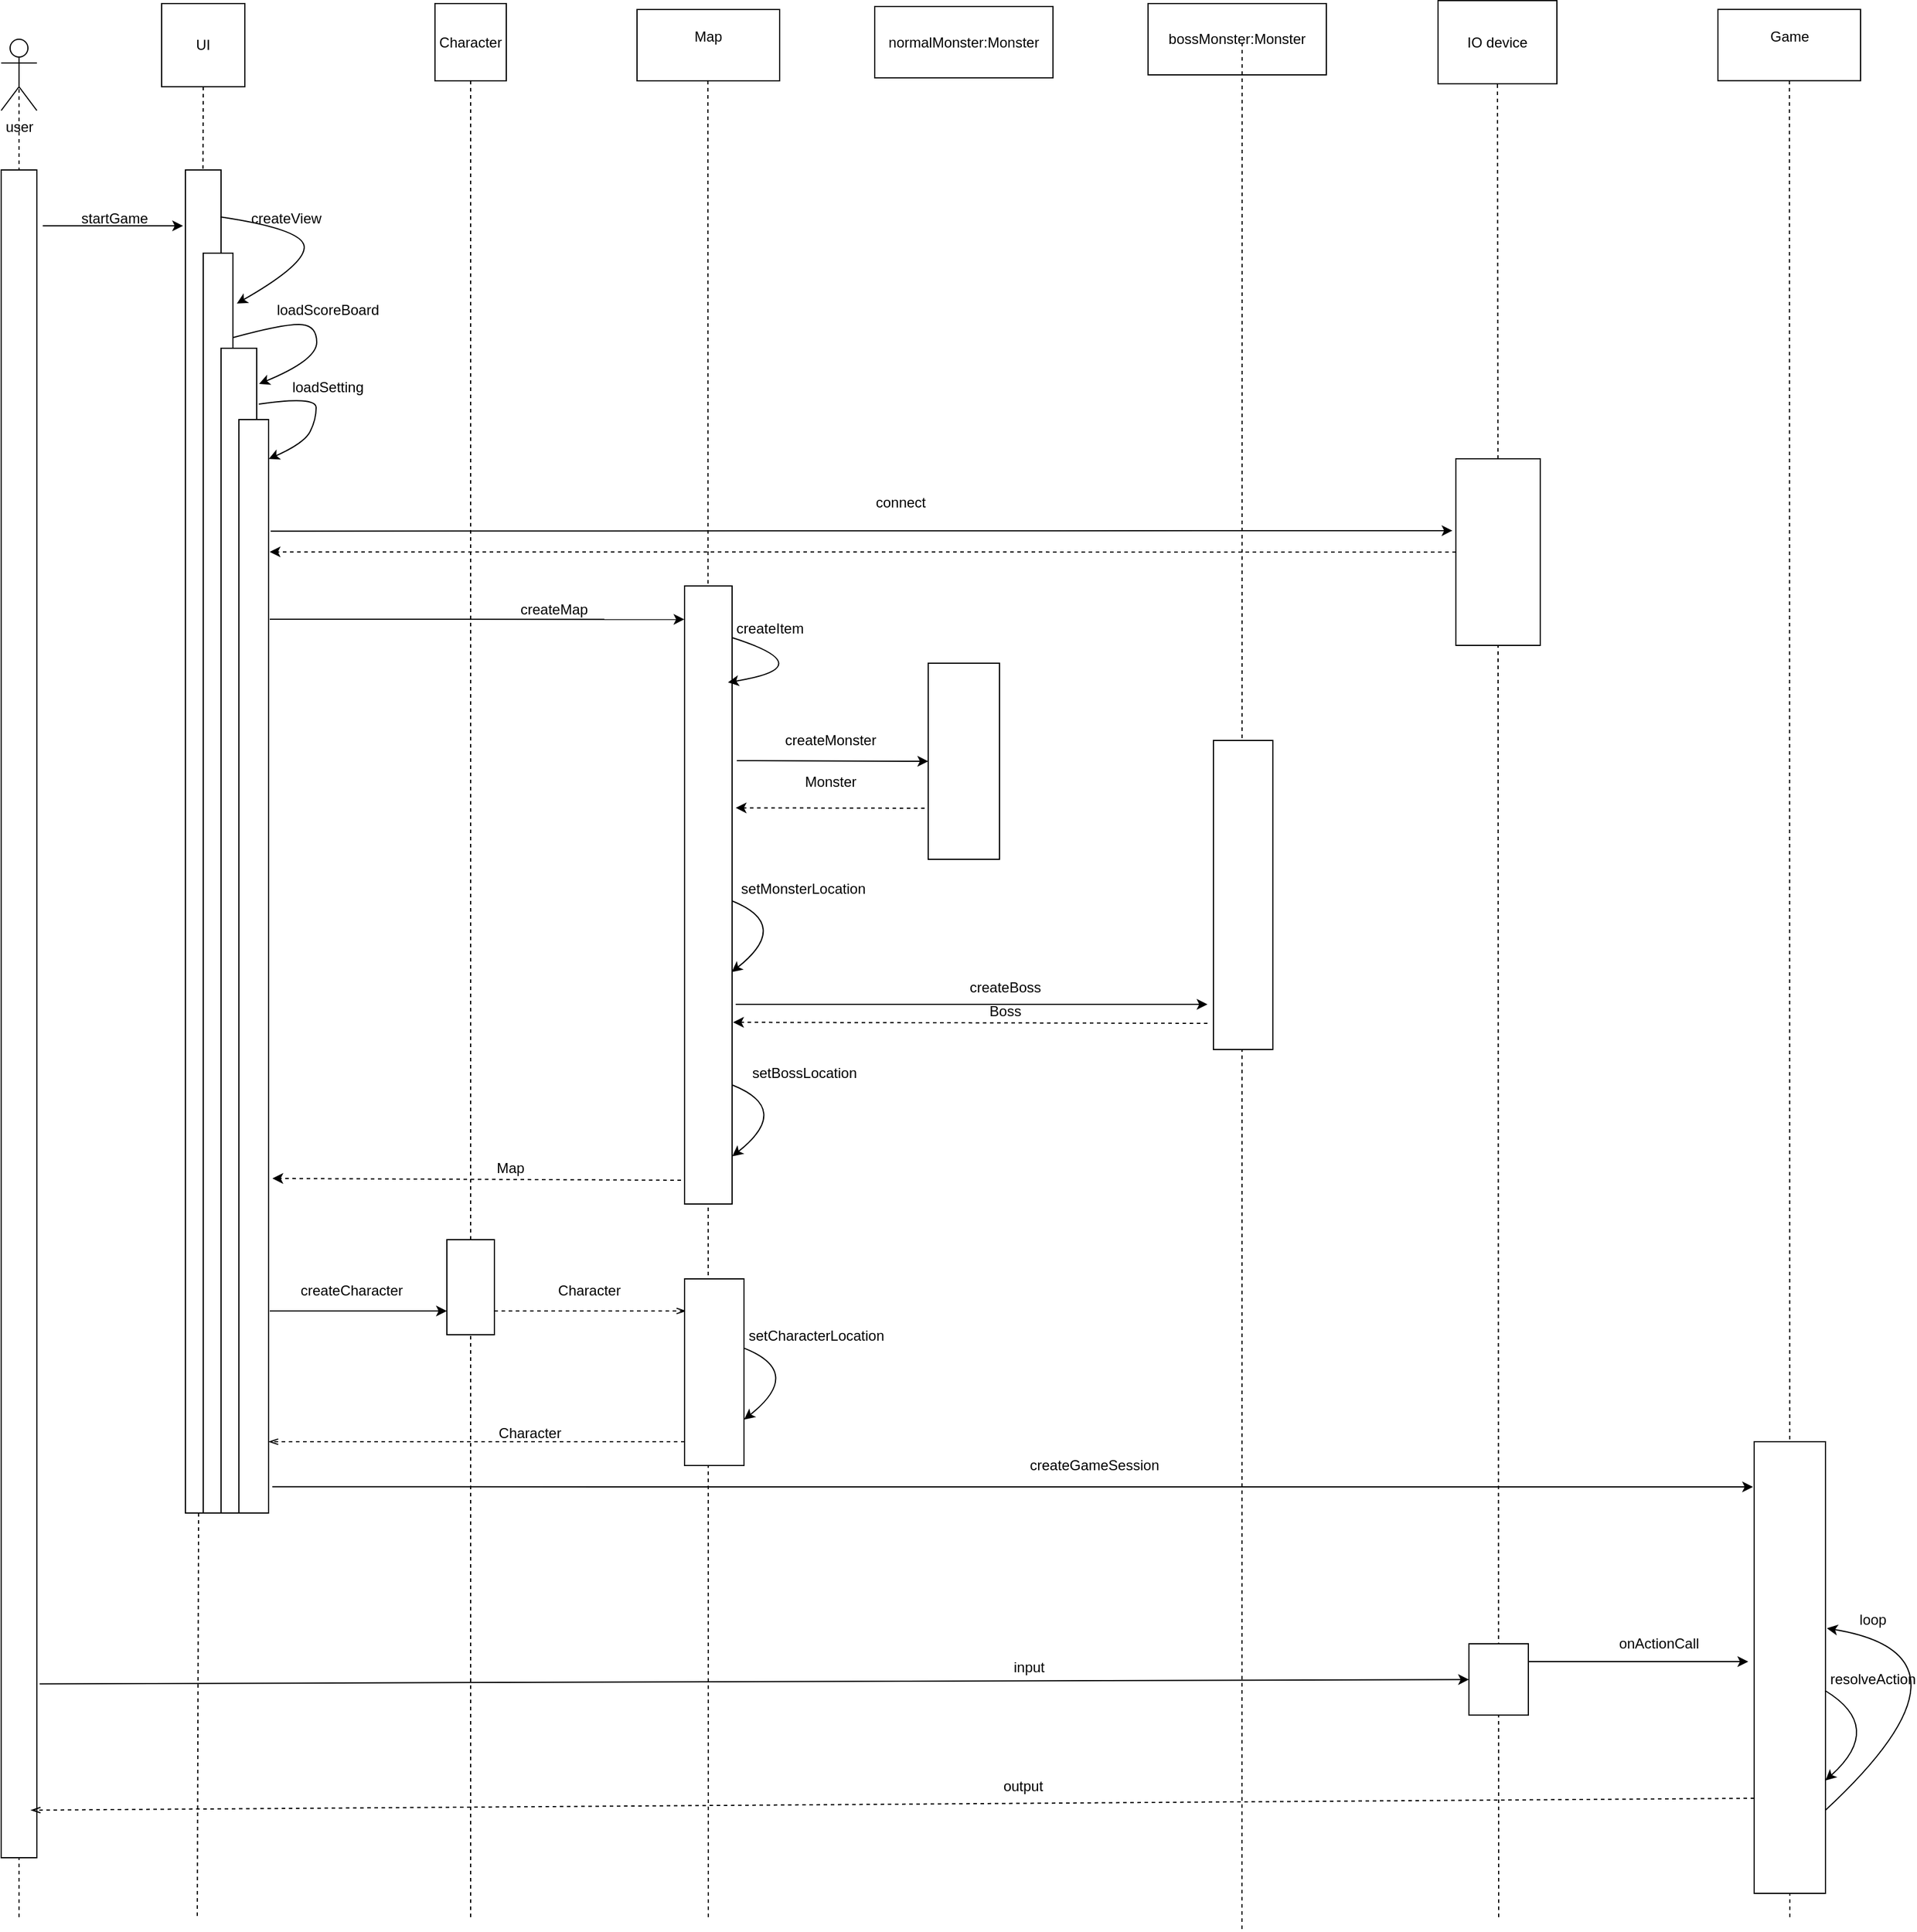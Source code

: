 <mxfile version="10.6.7" type="github"><diagram id="hTlQb_NG7Mh7uvKt4xIB" name="Page-1"><mxGraphModel dx="1612" dy="830" grid="1" gridSize="10" guides="1" tooltips="1" connect="1" arrows="1" fold="1" page="1" pageScale="1" pageWidth="3300" pageHeight="4681" math="0" shadow="0"><root><mxCell id="0"/><mxCell id="1" parent="0"/><mxCell id="3sBQPEbIeyytxydoqSyV-14" value="" style="endArrow=none;dashed=1;html=1;exitX=0.5;exitY=0.5;exitDx=0;exitDy=0;exitPerimeter=0;" edge="1" parent="1"><mxGeometry width="50" height="50" relative="1" as="geometry"><mxPoint x="315" y="100" as="sourcePoint"/><mxPoint x="310" y="1640" as="targetPoint"/></mxGeometry></mxCell><mxCell id="3sBQPEbIeyytxydoqSyV-40" value="" style="endArrow=none;dashed=1;html=1;strokeColor=#000000;entryX=0.5;entryY=1;entryDx=0;entryDy=0;" edge="1" parent="1" source="3sBQPEbIeyytxydoqSyV-41" target="3sBQPEbIeyytxydoqSyV-39"><mxGeometry width="50" height="50" relative="1" as="geometry"><mxPoint x="540" y="1459.048" as="sourcePoint"/><mxPoint x="260" y="540" as="targetPoint"/></mxGeometry></mxCell><mxCell id="3sBQPEbIeyytxydoqSyV-1" value="user&lt;br&gt;" style="shape=umlActor;verticalLabelPosition=bottom;labelBackgroundColor=#ffffff;verticalAlign=top;html=1;outlineConnect=0;" vertex="1" parent="1"><mxGeometry x="145" y="60" width="30" height="60" as="geometry"/></mxCell><mxCell id="3sBQPEbIeyytxydoqSyV-8" value="" style="rounded=0;whiteSpace=wrap;html=1;" vertex="1" parent="1"><mxGeometry x="145" y="170" width="30" height="1420" as="geometry"/></mxCell><mxCell id="3sBQPEbIeyytxydoqSyV-11" value="" style="endArrow=none;dashed=1;html=1;entryX=0.5;entryY=0;entryDx=0;entryDy=0;exitX=0.5;exitY=0.5;exitDx=0;exitDy=0;exitPerimeter=0;" edge="1" parent="1" source="3sBQPEbIeyytxydoqSyV-1" target="3sBQPEbIeyytxydoqSyV-8"><mxGeometry width="50" height="50" relative="1" as="geometry"><mxPoint x="110" y="140" as="sourcePoint"/><mxPoint x="200" y="480" as="targetPoint"/></mxGeometry></mxCell><mxCell id="3sBQPEbIeyytxydoqSyV-12" value="UI" style="whiteSpace=wrap;html=1;aspect=fixed;" vertex="1" parent="1"><mxGeometry x="280" y="30" width="70" height="70" as="geometry"/></mxCell><mxCell id="3sBQPEbIeyytxydoqSyV-13" value="" style="rounded=0;whiteSpace=wrap;html=1;" vertex="1" parent="1"><mxGeometry x="300" y="170" width="30" height="1130" as="geometry"/></mxCell><mxCell id="3sBQPEbIeyytxydoqSyV-15" value="" style="endArrow=classic;html=1;" edge="1" parent="1"><mxGeometry width="50" height="50" relative="1" as="geometry"><mxPoint x="180" y="217" as="sourcePoint"/><mxPoint x="298" y="217" as="targetPoint"/></mxGeometry></mxCell><mxCell id="3sBQPEbIeyytxydoqSyV-17" value="startGame&lt;br&gt;&lt;br&gt;" style="text;html=1;strokeColor=none;fillColor=none;align=center;verticalAlign=middle;whiteSpace=wrap;rounded=0;" vertex="1" parent="1"><mxGeometry x="210" y="208" width="61" height="20" as="geometry"/></mxCell><mxCell id="3sBQPEbIeyytxydoqSyV-18" value="" style="rounded=0;whiteSpace=wrap;html=1;" vertex="1" parent="1"><mxGeometry x="315" y="240" width="25" height="1060" as="geometry"/></mxCell><mxCell id="3sBQPEbIeyytxydoqSyV-19" value="" style="endArrow=classic;html=1;entryX=1.13;entryY=0.04;entryDx=0;entryDy=0;entryPerimeter=0;targetPerimeterSpacing=1;strokeColor=#000000;curved=1;exitX=0.979;exitY=0.035;exitDx=0;exitDy=0;exitPerimeter=0;" edge="1" parent="1" source="3sBQPEbIeyytxydoqSyV-13" target="3sBQPEbIeyytxydoqSyV-18"><mxGeometry width="50" height="50" relative="1" as="geometry"><mxPoint x="470" y="278" as="sourcePoint"/><mxPoint x="520" y="228" as="targetPoint"/><Array as="points"><mxPoint x="400" y="220"/><mxPoint x="400" y="250"/></Array></mxGeometry></mxCell><mxCell id="3sBQPEbIeyytxydoqSyV-20" value="createView&lt;br&gt;&lt;br&gt;" style="text;html=1;strokeColor=none;fillColor=none;align=center;verticalAlign=middle;whiteSpace=wrap;rounded=0;" vertex="1" parent="1"><mxGeometry x="350" y="208" width="70" height="20" as="geometry"/></mxCell><mxCell id="3sBQPEbIeyytxydoqSyV-21" value="" style="endArrow=classic;html=1;exitX=0.989;exitY=0.21;exitDx=0;exitDy=0;exitPerimeter=0;curved=1;" edge="1" parent="1"><mxGeometry width="50" height="50" relative="1" as="geometry"><mxPoint x="340.167" y="311" as="sourcePoint"/><mxPoint x="362" y="350" as="targetPoint"/><Array as="points"><mxPoint x="380.5" y="300"/><mxPoint x="410.5" y="300"/><mxPoint x="410.5" y="330"/></Array></mxGeometry></mxCell><mxCell id="3sBQPEbIeyytxydoqSyV-26" value="" style="rounded=0;whiteSpace=wrap;html=1;" vertex="1" parent="1"><mxGeometry x="330" y="320" width="30" height="980" as="geometry"/></mxCell><mxCell id="3sBQPEbIeyytxydoqSyV-27" value="loadSetting&lt;br&gt;&lt;br&gt;" style="text;html=1;strokeColor=none;fillColor=none;align=center;verticalAlign=middle;whiteSpace=wrap;rounded=0;" vertex="1" parent="1"><mxGeometry x="355" y="350" width="130" height="20" as="geometry"/></mxCell><mxCell id="3sBQPEbIeyytxydoqSyV-33" value="" style="rounded=0;whiteSpace=wrap;html=1;" vertex="1" parent="1"><mxGeometry x="345" y="380" width="25" height="920" as="geometry"/></mxCell><mxCell id="3sBQPEbIeyytxydoqSyV-35" value="" style="endArrow=classic;html=1;strokeColor=#000000;exitX=1.059;exitY=0.048;exitDx=0;exitDy=0;entryX=1.005;entryY=0.036;entryDx=0;entryDy=0;curved=1;exitPerimeter=0;entryPerimeter=0;" edge="1" parent="1" source="3sBQPEbIeyytxydoqSyV-26" target="3sBQPEbIeyytxydoqSyV-33"><mxGeometry width="50" height="50" relative="1" as="geometry"><mxPoint x="450" y="430" as="sourcePoint"/><mxPoint x="510" y="380" as="targetPoint"/><Array as="points"><mxPoint x="410" y="360"/><mxPoint x="410" y="380"/><mxPoint x="400" y="400"/></Array></mxGeometry></mxCell><mxCell id="3sBQPEbIeyytxydoqSyV-37" value="loadScoreBoard&lt;br&gt;&lt;br&gt;&lt;br&gt;" style="text;html=1;strokeColor=none;fillColor=none;align=center;verticalAlign=middle;whiteSpace=wrap;rounded=0;" vertex="1" parent="1"><mxGeometry x="380" y="291.5" width="80" height="20" as="geometry"/></mxCell><mxCell id="3sBQPEbIeyytxydoqSyV-39" value="Character" style="rounded=0;whiteSpace=wrap;html=1;" vertex="1" parent="1"><mxGeometry x="510" y="30" width="60" height="65" as="geometry"/></mxCell><mxCell id="3sBQPEbIeyytxydoqSyV-42" value="" style="endArrow=classic;html=1;strokeColor=#000000;entryX=0;entryY=0.75;entryDx=0;entryDy=0;" edge="1" parent="1" target="3sBQPEbIeyytxydoqSyV-41"><mxGeometry width="50" height="50" relative="1" as="geometry"><mxPoint x="371" y="1130" as="sourcePoint"/><mxPoint x="260" y="540" as="targetPoint"/></mxGeometry></mxCell><mxCell id="3sBQPEbIeyytxydoqSyV-43" value="createCharacter&lt;br&gt;&lt;br&gt;" style="text;html=1;strokeColor=none;fillColor=none;align=center;verticalAlign=middle;whiteSpace=wrap;rounded=0;" vertex="1" parent="1"><mxGeometry x="420" y="1110" width="40" height="20" as="geometry"/></mxCell><mxCell id="3sBQPEbIeyytxydoqSyV-51" value="Character&lt;br&gt;&lt;br&gt;" style="text;html=1;strokeColor=none;fillColor=none;align=center;verticalAlign=middle;whiteSpace=wrap;rounded=0;" vertex="1" parent="1"><mxGeometry x="620" y="1109.963" width="40" height="20" as="geometry"/></mxCell><mxCell id="3sBQPEbIeyytxydoqSyV-52" value="Map&lt;br&gt;&lt;br&gt;" style="rounded=0;whiteSpace=wrap;html=1;" vertex="1" parent="1"><mxGeometry x="680" y="35" width="120" height="60" as="geometry"/></mxCell><mxCell id="3sBQPEbIeyytxydoqSyV-53" value="" style="endArrow=none;dashed=1;html=1;strokeColor=#000000;entryX=0.5;entryY=1;entryDx=0;entryDy=0;" edge="1" parent="1"><mxGeometry width="50" height="50" relative="1" as="geometry"><mxPoint x="740" y="1640" as="sourcePoint"/><mxPoint x="739.647" y="95.176" as="targetPoint"/></mxGeometry></mxCell><mxCell id="3sBQPEbIeyytxydoqSyV-54" value="" style="rounded=0;whiteSpace=wrap;html=1;" vertex="1" parent="1"><mxGeometry x="720" y="520" width="40" height="520" as="geometry"/></mxCell><mxCell id="3sBQPEbIeyytxydoqSyV-55" value="" style="endArrow=classic;html=1;strokeColor=#000000;entryX=-0.004;entryY=0.054;entryDx=0;entryDy=0;entryPerimeter=0;" edge="1" parent="1" target="3sBQPEbIeyytxydoqSyV-54"><mxGeometry width="50" height="50" relative="1" as="geometry"><mxPoint x="371" y="548" as="sourcePoint"/><mxPoint x="200" y="810" as="targetPoint"/></mxGeometry></mxCell><mxCell id="3sBQPEbIeyytxydoqSyV-56" value="" style="endArrow=classic;html=1;dashed=1;strokeColor=#000000;entryX=1.129;entryY=0.694;entryDx=0;entryDy=0;entryPerimeter=0;" edge="1" parent="1" target="3sBQPEbIeyytxydoqSyV-33"><mxGeometry width="50" height="50" relative="1" as="geometry"><mxPoint x="717" y="1020" as="sourcePoint"/><mxPoint x="200" y="810" as="targetPoint"/></mxGeometry></mxCell><mxCell id="3sBQPEbIeyytxydoqSyV-92" value="" style="endArrow=classic;html=1;strokeColor=#000000;entryX=-0.041;entryY=0.385;entryDx=0;entryDy=0;entryPerimeter=0;exitX=1.068;exitY=0.102;exitDx=0;exitDy=0;exitPerimeter=0;" edge="1" parent="1" source="3sBQPEbIeyytxydoqSyV-33" target="3sBQPEbIeyytxydoqSyV-100"><mxGeometry width="50" height="50" relative="1" as="geometry"><mxPoint x="530" y="550" as="sourcePoint"/><mxPoint x="1360" y="1300" as="targetPoint"/></mxGeometry></mxCell><mxCell id="3sBQPEbIeyytxydoqSyV-93" value="Game&lt;br&gt;&lt;br&gt;" style="rounded=0;whiteSpace=wrap;html=1;" vertex="1" parent="1"><mxGeometry x="1589.5" y="34.889" width="120" height="60" as="geometry"/></mxCell><mxCell id="3sBQPEbIeyytxydoqSyV-94" value="" style="endArrow=none;dashed=1;html=1;strokeColor=#000000;entryX=0.5;entryY=1;entryDx=0;entryDy=0;" edge="1" parent="1"><mxGeometry width="50" height="50" relative="1" as="geometry"><mxPoint x="1650" y="1640" as="sourcePoint"/><mxPoint x="1649.667" y="92.5" as="targetPoint"/></mxGeometry></mxCell><mxCell id="3sBQPEbIeyytxydoqSyV-98" value="IO device" style="rounded=0;whiteSpace=wrap;html=1;" vertex="1" parent="1"><mxGeometry x="1354" y="27.5" width="100" height="70" as="geometry"/></mxCell><mxCell id="3sBQPEbIeyytxydoqSyV-99" value="" style="endArrow=none;dashed=1;html=1;strokeColor=#000000;entryX=0.5;entryY=1;entryDx=0;entryDy=0;" edge="1" parent="1" target="3sBQPEbIeyytxydoqSyV-98" source="3sBQPEbIeyytxydoqSyV-100"><mxGeometry width="50" height="50" relative="1" as="geometry"><mxPoint x="1405" y="1490" as="sourcePoint"/><mxPoint x="729.5" y="825" as="targetPoint"/></mxGeometry></mxCell><mxCell id="3sBQPEbIeyytxydoqSyV-124" value="normalMonster:Monster" style="rounded=0;whiteSpace=wrap;html=1;" vertex="1" parent="1"><mxGeometry x="880" y="32.5" width="150" height="60" as="geometry"/></mxCell><mxCell id="3sBQPEbIeyytxydoqSyV-125" value="bossMonster:Monster" style="rounded=0;whiteSpace=wrap;html=1;" vertex="1" parent="1"><mxGeometry x="1110" y="30" width="150" height="60" as="geometry"/></mxCell><mxCell id="3sBQPEbIeyytxydoqSyV-127" value="" style="endArrow=none;dashed=1;html=1;strokeColor=#000000;entryX=0.5;entryY=1;entryDx=0;entryDy=0;" edge="1" parent="1"><mxGeometry width="50" height="50" relative="1" as="geometry"><mxPoint x="1189" y="1650" as="sourcePoint"/><mxPoint x="1189.167" y="60" as="targetPoint"/></mxGeometry></mxCell><mxCell id="3sBQPEbIeyytxydoqSyV-128" value="" style="rounded=0;whiteSpace=wrap;html=1;" vertex="1" parent="1"><mxGeometry x="925" y="585" width="60" height="165" as="geometry"/></mxCell><mxCell id="3sBQPEbIeyytxydoqSyV-129" value="" style="rounded=0;whiteSpace=wrap;html=1;" vertex="1" parent="1"><mxGeometry x="1165" y="650" width="50" height="260" as="geometry"/></mxCell><mxCell id="3sBQPEbIeyytxydoqSyV-130" value="" style="endArrow=classic;html=1;strokeColor=#000000;entryX=0;entryY=0.5;entryDx=0;entryDy=0;" edge="1" parent="1" target="3sBQPEbIeyytxydoqSyV-128"><mxGeometry width="50" height="50" relative="1" as="geometry"><mxPoint x="764" y="667" as="sourcePoint"/><mxPoint x="920" y="699" as="targetPoint"/></mxGeometry></mxCell><mxCell id="3sBQPEbIeyytxydoqSyV-131" value="" style="endArrow=classic;html=1;dashed=1;strokeColor=#000000;entryX=1.076;entryY=0.359;entryDx=0;entryDy=0;entryPerimeter=0;" edge="1" parent="1" target="3sBQPEbIeyytxydoqSyV-54"><mxGeometry width="50" height="50" relative="1" as="geometry"><mxPoint x="922" y="707" as="sourcePoint"/><mxPoint x="574.929" y="793.286" as="targetPoint"/></mxGeometry></mxCell><mxCell id="3sBQPEbIeyytxydoqSyV-132" value="createMonster" style="text;html=1;strokeColor=none;fillColor=none;align=center;verticalAlign=middle;whiteSpace=wrap;rounded=0;" vertex="1" parent="1"><mxGeometry x="822.5" y="640" width="40" height="20" as="geometry"/></mxCell><mxCell id="3sBQPEbIeyytxydoqSyV-133" value="Monster" style="text;html=1;strokeColor=none;fillColor=none;align=center;verticalAlign=middle;whiteSpace=wrap;rounded=0;" vertex="1" parent="1"><mxGeometry x="822.5" y="675" width="40" height="20" as="geometry"/></mxCell><mxCell id="3sBQPEbIeyytxydoqSyV-134" value="" style="endArrow=classic;html=1;strokeColor=#000000;" edge="1" parent="1"><mxGeometry width="50" height="50" relative="1" as="geometry"><mxPoint x="763" y="872" as="sourcePoint"/><mxPoint x="1160" y="872" as="targetPoint"/></mxGeometry></mxCell><mxCell id="3sBQPEbIeyytxydoqSyV-135" value="" style="endArrow=classic;html=1;dashed=1;strokeColor=#000000;entryX=1.021;entryY=0.706;entryDx=0;entryDy=0;entryPerimeter=0;" edge="1" parent="1" target="3sBQPEbIeyytxydoqSyV-54"><mxGeometry width="50" height="50" relative="1" as="geometry"><mxPoint x="1160" y="888" as="sourcePoint"/><mxPoint x="770" y="893" as="targetPoint"/></mxGeometry></mxCell><mxCell id="3sBQPEbIeyytxydoqSyV-136" value="createBoss&lt;br&gt;&lt;br&gt;" style="text;html=1;strokeColor=none;fillColor=none;align=center;verticalAlign=middle;whiteSpace=wrap;rounded=0;" vertex="1" parent="1"><mxGeometry x="970" y="855" width="40" height="20" as="geometry"/></mxCell><mxCell id="3sBQPEbIeyytxydoqSyV-137" value="Boss&lt;br&gt;&lt;br&gt;" style="text;html=1;strokeColor=none;fillColor=none;align=center;verticalAlign=middle;whiteSpace=wrap;rounded=0;" vertex="1" parent="1"><mxGeometry x="970" y="875" width="40" height="20" as="geometry"/></mxCell><mxCell id="3sBQPEbIeyytxydoqSyV-145" value="" style="endArrow=openThin;html=1;strokeColor=#000000;exitX=1;exitY=0.75;exitDx=0;exitDy=0;dashed=1;endFill=0;entryX=0.027;entryY=0.172;entryDx=0;entryDy=0;entryPerimeter=0;" edge="1" parent="1" source="3sBQPEbIeyytxydoqSyV-41" target="3sBQPEbIeyytxydoqSyV-162"><mxGeometry width="50" height="50" relative="1" as="geometry"><mxPoint x="520.429" y="533.286" as="sourcePoint"/><mxPoint x="660" y="660" as="targetPoint"/></mxGeometry></mxCell><mxCell id="3sBQPEbIeyytxydoqSyV-146" value="" style="endArrow=classic;html=1;strokeColor=#000000;entryX=1;entryY=0.154;entryDx=0;entryDy=0;entryPerimeter=0;curved=1;" edge="1" parent="1"><mxGeometry width="50" height="50" relative="1" as="geometry"><mxPoint x="770.5" y="1161.458" as="sourcePoint"/><mxPoint x="770.147" y="1221.34" as="targetPoint"/><Array as="points"><mxPoint x="820.5" y="1181.458"/></Array></mxGeometry></mxCell><mxCell id="3sBQPEbIeyytxydoqSyV-148" value="setCharacterLocation" style="text;html=1;strokeColor=none;fillColor=none;align=center;verticalAlign=middle;whiteSpace=wrap;rounded=0;" vertex="1" parent="1"><mxGeometry x="810.5" y="1141.458" width="40" height="20" as="geometry"/></mxCell><mxCell id="3sBQPEbIeyytxydoqSyV-150" value="" style="endArrow=classic;html=1;strokeColor=#000000;entryX=1;entryY=0.154;entryDx=0;entryDy=0;entryPerimeter=0;curved=1;" edge="1" parent="1"><mxGeometry width="50" height="50" relative="1" as="geometry"><mxPoint x="760" y="785" as="sourcePoint"/><mxPoint x="759.647" y="844.882" as="targetPoint"/><Array as="points"><mxPoint x="810" y="805"/></Array></mxGeometry></mxCell><mxCell id="3sBQPEbIeyytxydoqSyV-151" value="setMonsterLocation" style="text;html=1;strokeColor=none;fillColor=none;align=center;verticalAlign=middle;whiteSpace=wrap;rounded=0;" vertex="1" parent="1"><mxGeometry x="800" y="765" width="40" height="20" as="geometry"/></mxCell><mxCell id="3sBQPEbIeyytxydoqSyV-153" value="" style="endArrow=classic;html=1;strokeColor=#000000;entryX=1;entryY=0.154;entryDx=0;entryDy=0;entryPerimeter=0;curved=1;" edge="1" parent="1"><mxGeometry width="50" height="50" relative="1" as="geometry"><mxPoint x="760.5" y="940" as="sourcePoint"/><mxPoint x="760.147" y="999.882" as="targetPoint"/><Array as="points"><mxPoint x="810.5" y="960"/></Array></mxGeometry></mxCell><mxCell id="3sBQPEbIeyytxydoqSyV-154" value="setBossLocation" style="text;html=1;strokeColor=none;fillColor=none;align=center;verticalAlign=middle;whiteSpace=wrap;rounded=0;" vertex="1" parent="1"><mxGeometry x="800.5" y="920" width="40" height="20" as="geometry"/></mxCell><mxCell id="3sBQPEbIeyytxydoqSyV-158" value="" style="endArrow=classic;html=1;strokeColor=#000000;exitX=1.04;exitY=0.433;exitDx=0;exitDy=0;exitPerimeter=0;curved=1;entryX=0.995;entryY=0.687;entryDx=0;entryDy=0;entryPerimeter=0;" edge="1" parent="1"><mxGeometry width="50" height="50" relative="1" as="geometry"><mxPoint x="760.088" y="563.471" as="sourcePoint"/><mxPoint x="756.559" y="601.118" as="targetPoint"/><Array as="points"><mxPoint x="837" y="588"/></Array></mxGeometry></mxCell><mxCell id="3sBQPEbIeyytxydoqSyV-159" value="createItem&lt;br&gt;&lt;br&gt;" style="text;html=1;strokeColor=none;fillColor=none;align=center;verticalAlign=middle;whiteSpace=wrap;rounded=0;" vertex="1" parent="1"><mxGeometry x="771.5" y="553" width="40" height="20" as="geometry"/></mxCell><mxCell id="3sBQPEbIeyytxydoqSyV-41" value="" style="rounded=0;whiteSpace=wrap;html=1;" vertex="1" parent="1"><mxGeometry x="520" y="1070" width="40" height="80" as="geometry"/></mxCell><mxCell id="3sBQPEbIeyytxydoqSyV-161" value="" style="endArrow=none;dashed=1;html=1;strokeColor=#000000;entryX=0.5;entryY=1;entryDx=0;entryDy=0;" edge="1" parent="1" target="3sBQPEbIeyytxydoqSyV-41"><mxGeometry width="50" height="50" relative="1" as="geometry"><mxPoint x="540" y="1640" as="sourcePoint"/><mxPoint x="539.647" y="95.176" as="targetPoint"/><Array as="points"><mxPoint x="540" y="1350"/></Array></mxGeometry></mxCell><mxCell id="3sBQPEbIeyytxydoqSyV-162" value="" style="rounded=0;whiteSpace=wrap;html=1;" vertex="1" parent="1"><mxGeometry x="720" y="1103" width="50" height="157" as="geometry"/></mxCell><mxCell id="3sBQPEbIeyytxydoqSyV-163" value="Map" style="text;html=1;resizable=0;points=[];autosize=1;align=left;verticalAlign=top;spacingTop=-4;" vertex="1" parent="1"><mxGeometry x="560" y="1000" width="40" height="10" as="geometry"/></mxCell><mxCell id="3sBQPEbIeyytxydoqSyV-171" value="createMap" style="text;html=1;resizable=0;points=[];autosize=1;align=left;verticalAlign=top;spacingTop=-4;" vertex="1" parent="1"><mxGeometry x="580" y="530" width="70" height="10" as="geometry"/></mxCell><mxCell id="3sBQPEbIeyytxydoqSyV-168" value="" style="endArrow=openThin;html=1;strokeColor=#000000;dashed=1;endFill=0;" edge="1" parent="1"><mxGeometry width="50" height="50" relative="1" as="geometry"><mxPoint x="720" y="1240" as="sourcePoint"/><mxPoint x="370" y="1240" as="targetPoint"/></mxGeometry></mxCell><mxCell id="3sBQPEbIeyytxydoqSyV-169" value="Character&lt;br&gt;&lt;br&gt;" style="text;html=1;strokeColor=none;fillColor=none;align=center;verticalAlign=middle;whiteSpace=wrap;rounded=0;" vertex="1" parent="1"><mxGeometry x="570" y="1229.963" width="40" height="20" as="geometry"/></mxCell><mxCell id="3sBQPEbIeyytxydoqSyV-100" value="" style="rounded=0;whiteSpace=wrap;html=1;" vertex="1" parent="1"><mxGeometry x="1369" y="413" width="71" height="157" as="geometry"/></mxCell><mxCell id="3sBQPEbIeyytxydoqSyV-170" value="" style="endArrow=none;dashed=1;html=1;strokeColor=#000000;entryX=0.5;entryY=1;entryDx=0;entryDy=0;" edge="1" parent="1" target="3sBQPEbIeyytxydoqSyV-100"><mxGeometry width="50" height="50" relative="1" as="geometry"><mxPoint x="1405" y="1640" as="sourcePoint"/><mxPoint x="1404.667" y="98.333" as="targetPoint"/></mxGeometry></mxCell><mxCell id="3sBQPEbIeyytxydoqSyV-175" value="connect" style="text;html=1;strokeColor=none;fillColor=none;align=center;verticalAlign=middle;whiteSpace=wrap;rounded=0;" vertex="1" parent="1"><mxGeometry x="863" y="440" width="78" height="20" as="geometry"/></mxCell><mxCell id="3sBQPEbIeyytxydoqSyV-181" value="" style="endArrow=classic;html=1;dashed=1;strokeColor=#000000;entryX=1.036;entryY=0.121;entryDx=0;entryDy=0;entryPerimeter=0;exitX=0;exitY=0.5;exitDx=0;exitDy=0;" edge="1" parent="1" source="3sBQPEbIeyytxydoqSyV-100" target="3sBQPEbIeyytxydoqSyV-33"><mxGeometry width="50" height="50" relative="1" as="geometry"><mxPoint x="727" y="1030" as="sourcePoint"/><mxPoint x="384" y="1028" as="targetPoint"/></mxGeometry></mxCell><mxCell id="3sBQPEbIeyytxydoqSyV-182" value="" style="endArrow=classic;html=1;strokeColor=#000000;exitX=1.125;exitY=0.976;exitDx=0;exitDy=0;exitPerimeter=0;" edge="1" parent="1" source="3sBQPEbIeyytxydoqSyV-33"><mxGeometry width="50" height="50" relative="1" as="geometry"><mxPoint x="150" y="1850" as="sourcePoint"/><mxPoint x="1619" y="1278" as="targetPoint"/></mxGeometry></mxCell><mxCell id="3sBQPEbIeyytxydoqSyV-183" value="" style="rounded=0;whiteSpace=wrap;html=1;" vertex="1" parent="1"><mxGeometry x="1620" y="1240" width="60" height="380" as="geometry"/></mxCell><mxCell id="3sBQPEbIeyytxydoqSyV-184" value="createGameSession&lt;br&gt;" style="text;html=1;strokeColor=none;fillColor=none;align=center;verticalAlign=middle;whiteSpace=wrap;rounded=0;" vertex="1" parent="1"><mxGeometry x="1020" y="1250" width="90" height="20" as="geometry"/></mxCell><mxCell id="3sBQPEbIeyytxydoqSyV-186" value="" style="endArrow=classic;html=1;strokeColor=#000000;exitX=1.077;exitY=0.897;exitDx=0;exitDy=0;exitPerimeter=0;" edge="1" parent="1" source="3sBQPEbIeyytxydoqSyV-8" target="3sBQPEbIeyytxydoqSyV-187"><mxGeometry width="50" height="50" relative="1" as="geometry"><mxPoint x="190" y="1460" as="sourcePoint"/><mxPoint x="1380" y="1440" as="targetPoint"/></mxGeometry></mxCell><mxCell id="3sBQPEbIeyytxydoqSyV-187" value="" style="rounded=0;whiteSpace=wrap;html=1;" vertex="1" parent="1"><mxGeometry x="1380" y="1410" width="50" height="60" as="geometry"/></mxCell><mxCell id="3sBQPEbIeyytxydoqSyV-188" value="input" style="text;html=1;strokeColor=none;fillColor=none;align=center;verticalAlign=middle;whiteSpace=wrap;rounded=0;" vertex="1" parent="1"><mxGeometry x="990" y="1420" width="40" height="20" as="geometry"/></mxCell><mxCell id="3sBQPEbIeyytxydoqSyV-189" value="" style="endArrow=classic;html=1;strokeColor=#000000;exitX=1;exitY=0.25;exitDx=0;exitDy=0;" edge="1" parent="1" source="3sBQPEbIeyytxydoqSyV-187"><mxGeometry width="50" height="50" relative="1" as="geometry"><mxPoint x="410" y="1850" as="sourcePoint"/><mxPoint x="1615" y="1425" as="targetPoint"/></mxGeometry></mxCell><mxCell id="3sBQPEbIeyytxydoqSyV-190" value="onActionCall" style="text;html=1;strokeColor=none;fillColor=none;align=center;verticalAlign=middle;whiteSpace=wrap;rounded=0;" vertex="1" parent="1"><mxGeometry x="1520" y="1400" width="40" height="20" as="geometry"/></mxCell><mxCell id="3sBQPEbIeyytxydoqSyV-191" value="" style="endArrow=classic;html=1;strokeColor=#000000;curved=1;entryX=1.02;entryY=0.413;entryDx=0;entryDy=0;entryPerimeter=0;" edge="1" parent="1" target="3sBQPEbIeyytxydoqSyV-183"><mxGeometry width="50" height="50" relative="1" as="geometry"><mxPoint x="1680" y="1550" as="sourcePoint"/><mxPoint x="1680" y="1360" as="targetPoint"/><Array as="points"><mxPoint x="1820" y="1420"/></Array></mxGeometry></mxCell><mxCell id="3sBQPEbIeyytxydoqSyV-192" value="loop" style="text;html=1;strokeColor=none;fillColor=none;align=center;verticalAlign=middle;whiteSpace=wrap;rounded=0;" vertex="1" parent="1"><mxGeometry x="1700" y="1380" width="40" height="20" as="geometry"/></mxCell><mxCell id="3sBQPEbIeyytxydoqSyV-194" value="" style="endArrow=classic;html=1;strokeColor=#000000;entryX=1;entryY=0.75;entryDx=0;entryDy=0;exitX=0.994;exitY=0.551;exitDx=0;exitDy=0;exitPerimeter=0;curved=1;" edge="1" parent="1" source="3sBQPEbIeyytxydoqSyV-183" target="3sBQPEbIeyytxydoqSyV-183"><mxGeometry width="50" height="50" relative="1" as="geometry"><mxPoint x="1700" y="1440" as="sourcePoint"/><mxPoint x="460" y="1800" as="targetPoint"/><Array as="points"><mxPoint x="1730" y="1480"/></Array></mxGeometry></mxCell><mxCell id="3sBQPEbIeyytxydoqSyV-195" value="resolveAction" style="text;html=1;strokeColor=none;fillColor=none;align=center;verticalAlign=middle;whiteSpace=wrap;rounded=0;" vertex="1" parent="1"><mxGeometry x="1700" y="1430" width="40" height="20" as="geometry"/></mxCell><mxCell id="3sBQPEbIeyytxydoqSyV-198" value="" style="endArrow=openThin;html=1;strokeColor=#000000;dashed=1;endFill=0;" edge="1" parent="1"><mxGeometry width="50" height="50" relative="1" as="geometry"><mxPoint x="1620" y="1540" as="sourcePoint"/><mxPoint x="170" y="1550" as="targetPoint"/></mxGeometry></mxCell><mxCell id="3sBQPEbIeyytxydoqSyV-199" value="" style="endArrow=none;dashed=1;html=1;strokeColor=#000000;entryX=0.5;entryY=1;entryDx=0;entryDy=0;" edge="1" parent="1" target="3sBQPEbIeyytxydoqSyV-8"><mxGeometry width="50" height="50" relative="1" as="geometry"><mxPoint x="160" y="1640" as="sourcePoint"/><mxPoint x="200" y="1800" as="targetPoint"/></mxGeometry></mxCell><mxCell id="3sBQPEbIeyytxydoqSyV-200" value="output" style="text;html=1;strokeColor=none;fillColor=none;align=center;verticalAlign=middle;whiteSpace=wrap;rounded=0;" vertex="1" parent="1"><mxGeometry x="985" y="1520" width="40" height="20" as="geometry"/></mxCell></root></mxGraphModel></diagram></mxfile>
